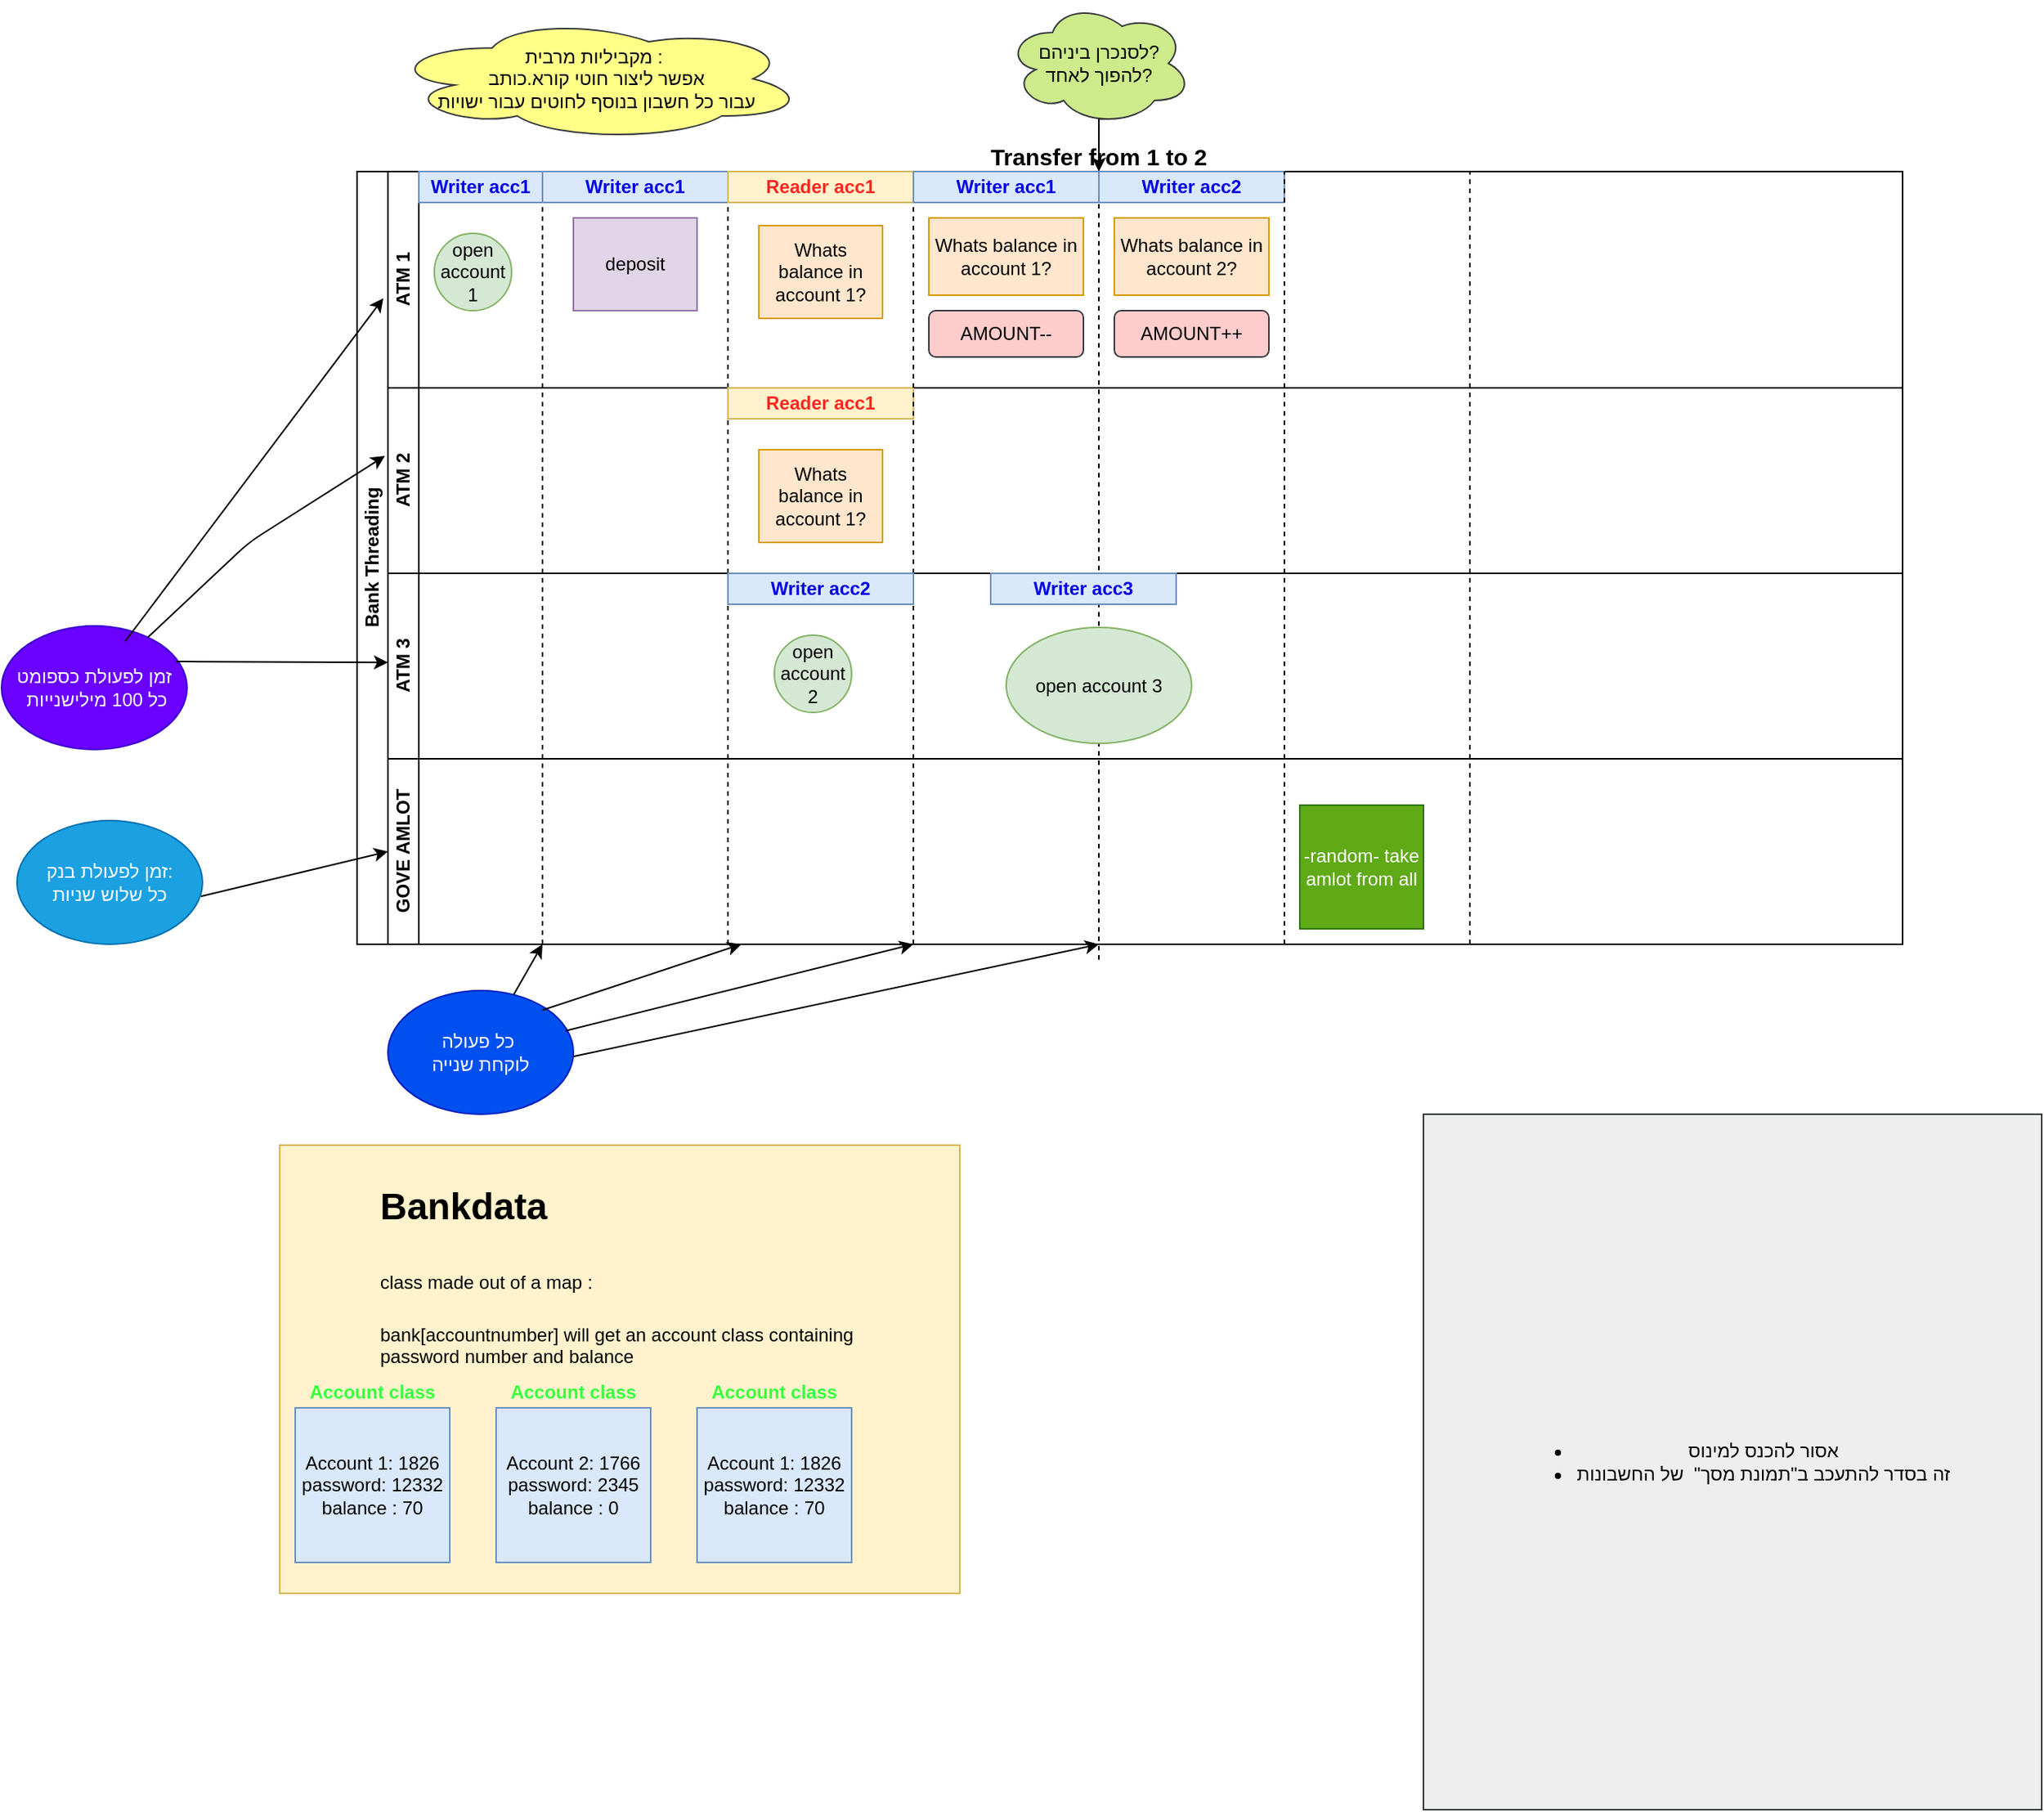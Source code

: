 <mxfile version="14.0.1" type="github">
  <diagram id="prtHgNgQTEPvFCAcTncT" name="Page-1">
    <mxGraphModel dx="2591" dy="801" grid="1" gridSize="10" guides="1" tooltips="1" connect="1" arrows="1" fold="1" page="1" pageScale="1" pageWidth="1169" pageHeight="827" math="0" shadow="0">
      <root>
        <mxCell id="0" />
        <mxCell id="1" parent="0" />
        <mxCell id="dNxyNK7c78bLwvsdeMH5-19" value="Bank Threading" style="swimlane;html=1;childLayout=stackLayout;resizeParent=1;resizeParentMax=0;horizontal=0;startSize=20;horizontalStack=0;" parent="1" vertex="1">
          <mxGeometry x="120" y="120" width="1000" height="500" as="geometry" />
        </mxCell>
        <mxCell id="dNxyNK7c78bLwvsdeMH5-20" value="ATM 1" style="swimlane;html=1;startSize=20;horizontal=0;" parent="dNxyNK7c78bLwvsdeMH5-19" vertex="1">
          <mxGeometry x="20" width="980" height="140" as="geometry" />
        </mxCell>
        <mxCell id="dNxyNK7c78bLwvsdeMH5-23" value="open account 1" style="ellipse;whiteSpace=wrap;html=1;fillColor=#d5e8d4;strokeColor=#82b366;" parent="dNxyNK7c78bLwvsdeMH5-20" vertex="1">
          <mxGeometry x="30" y="40" width="50" height="50" as="geometry" />
        </mxCell>
        <mxCell id="dNxyNK7c78bLwvsdeMH5-24" value="deposit" style="rounded=0;whiteSpace=wrap;html=1;fontFamily=Helvetica;fontSize=12;align=center;fillColor=#e1d5e7;strokeColor=#9673a6;" parent="dNxyNK7c78bLwvsdeMH5-20" vertex="1">
          <mxGeometry x="120" y="30" width="80" height="60" as="geometry" />
        </mxCell>
        <mxCell id="dNxyNK7c78bLwvsdeMH5-30" value="Whats balance in account 1?" style="rounded=0;whiteSpace=wrap;html=1;fontFamily=Helvetica;fontSize=12;align=center;fillColor=#ffe6cc;strokeColor=#d79b00;" parent="dNxyNK7c78bLwvsdeMH5-20" vertex="1">
          <mxGeometry x="240" y="35" width="80" height="60" as="geometry" />
        </mxCell>
        <mxCell id="QNpvPXWWwWXRk5l0XYyx-47" value="" style="endArrow=none;dashed=1;html=1;" edge="1" parent="dNxyNK7c78bLwvsdeMH5-20">
          <mxGeometry width="50" height="50" relative="1" as="geometry">
            <mxPoint x="100" y="500" as="sourcePoint" />
            <mxPoint x="100" as="targetPoint" />
          </mxGeometry>
        </mxCell>
        <mxCell id="QNpvPXWWwWXRk5l0XYyx-48" value="&lt;font color=&quot;#0000e3&quot;&gt;&lt;b&gt;Writer acc1&lt;/b&gt;&lt;/font&gt;" style="text;html=1;strokeColor=#6c8ebf;fillColor=#dae8fc;align=center;verticalAlign=middle;whiteSpace=wrap;rounded=0;" vertex="1" parent="dNxyNK7c78bLwvsdeMH5-20">
          <mxGeometry x="20" width="80" height="20" as="geometry" />
        </mxCell>
        <mxCell id="QNpvPXWWwWXRk5l0XYyx-54" value="&lt;font color=&quot;#0000e3&quot;&gt;&lt;b&gt;Writer acc1&lt;/b&gt;&lt;/font&gt;" style="text;html=1;strokeColor=#6c8ebf;fillColor=#dae8fc;align=center;verticalAlign=middle;whiteSpace=wrap;rounded=0;" vertex="1" parent="dNxyNK7c78bLwvsdeMH5-20">
          <mxGeometry x="100" width="120" height="20" as="geometry" />
        </mxCell>
        <mxCell id="QNpvPXWWwWXRk5l0XYyx-58" value="&lt;b&gt;&lt;font color=&quot;#ff261f&quot;&gt;Reader acc1&lt;/font&gt;&lt;/b&gt;" style="text;html=1;strokeColor=#d6b656;fillColor=#fff2cc;align=center;verticalAlign=middle;whiteSpace=wrap;rounded=0;" vertex="1" parent="dNxyNK7c78bLwvsdeMH5-20">
          <mxGeometry x="220" width="120" height="20" as="geometry" />
        </mxCell>
        <mxCell id="QNpvPXWWwWXRk5l0XYyx-62" value="" style="endArrow=none;dashed=1;html=1;" edge="1" parent="dNxyNK7c78bLwvsdeMH5-20">
          <mxGeometry width="50" height="50" relative="1" as="geometry">
            <mxPoint x="460" y="510" as="sourcePoint" />
            <mxPoint x="460" as="targetPoint" />
          </mxGeometry>
        </mxCell>
        <mxCell id="QNpvPXWWwWXRk5l0XYyx-63" value="&lt;font color=&quot;#0000e3&quot;&gt;&lt;b&gt;Writer acc1&lt;/b&gt;&lt;/font&gt;" style="text;html=1;strokeColor=#6c8ebf;fillColor=#dae8fc;align=center;verticalAlign=middle;whiteSpace=wrap;rounded=0;" vertex="1" parent="dNxyNK7c78bLwvsdeMH5-20">
          <mxGeometry x="340" width="120" height="20" as="geometry" />
        </mxCell>
        <mxCell id="QNpvPXWWwWXRk5l0XYyx-64" value="Whats balance in account 1?" style="rounded=0;whiteSpace=wrap;html=1;fontFamily=Helvetica;fontSize=12;align=center;fillColor=#ffe6cc;strokeColor=#d79b00;" vertex="1" parent="dNxyNK7c78bLwvsdeMH5-20">
          <mxGeometry x="350" y="30" width="100" height="50" as="geometry" />
        </mxCell>
        <mxCell id="QNpvPXWWwWXRk5l0XYyx-65" value="AMOUNT--" style="rounded=1;whiteSpace=wrap;html=1;fillColor=#ffcccc;strokeColor=#36393d;" vertex="1" parent="dNxyNK7c78bLwvsdeMH5-20">
          <mxGeometry x="350" y="90" width="100" height="30" as="geometry" />
        </mxCell>
        <mxCell id="QNpvPXWWwWXRk5l0XYyx-67" value="&lt;font color=&quot;#0000e3&quot;&gt;&lt;b&gt;Writer acc2&lt;/b&gt;&lt;/font&gt;" style="text;html=1;strokeColor=#6c8ebf;fillColor=#dae8fc;align=center;verticalAlign=middle;whiteSpace=wrap;rounded=0;" vertex="1" parent="dNxyNK7c78bLwvsdeMH5-20">
          <mxGeometry x="460" width="120" height="20" as="geometry" />
        </mxCell>
        <mxCell id="QNpvPXWWwWXRk5l0XYyx-68" value="Whats balance in account 2?" style="rounded=0;whiteSpace=wrap;html=1;fontFamily=Helvetica;fontSize=12;align=center;fillColor=#ffe6cc;strokeColor=#d79b00;" vertex="1" parent="dNxyNK7c78bLwvsdeMH5-20">
          <mxGeometry x="470" y="30" width="100" height="50" as="geometry" />
        </mxCell>
        <mxCell id="QNpvPXWWwWXRk5l0XYyx-94" value="AMOUNT++" style="rounded=1;whiteSpace=wrap;html=1;fillColor=#ffcccc;strokeColor=#36393d;" vertex="1" parent="dNxyNK7c78bLwvsdeMH5-20">
          <mxGeometry x="470" y="90" width="100" height="30" as="geometry" />
        </mxCell>
        <mxCell id="dNxyNK7c78bLwvsdeMH5-21" value="ATM 2" style="swimlane;html=1;startSize=20;horizontal=0;" parent="dNxyNK7c78bLwvsdeMH5-19" vertex="1">
          <mxGeometry x="20" y="140" width="980" height="120" as="geometry" />
        </mxCell>
        <mxCell id="QNpvPXWWwWXRk5l0XYyx-51" value="" style="endArrow=none;dashed=1;html=1;" edge="1" parent="dNxyNK7c78bLwvsdeMH5-21">
          <mxGeometry width="50" height="50" relative="1" as="geometry">
            <mxPoint x="220" y="360" as="sourcePoint" />
            <mxPoint x="220" y="-120" as="targetPoint" />
          </mxGeometry>
        </mxCell>
        <mxCell id="QNpvPXWWwWXRk5l0XYyx-55" value="Whats balance in account 1?" style="rounded=0;whiteSpace=wrap;html=1;fontFamily=Helvetica;fontSize=12;align=center;fillColor=#ffe6cc;strokeColor=#d79b00;" vertex="1" parent="dNxyNK7c78bLwvsdeMH5-21">
          <mxGeometry x="240" y="40" width="80" height="60" as="geometry" />
        </mxCell>
        <mxCell id="QNpvPXWWwWXRk5l0XYyx-59" value="&lt;b&gt;&lt;font color=&quot;#ff261f&quot;&gt;Reader acc1&lt;/font&gt;&lt;/b&gt;" style="text;html=1;strokeColor=#d6b656;fillColor=#fff2cc;align=center;verticalAlign=middle;whiteSpace=wrap;rounded=0;" vertex="1" parent="dNxyNK7c78bLwvsdeMH5-21">
          <mxGeometry x="220" width="120" height="20" as="geometry" />
        </mxCell>
        <mxCell id="QNpvPXWWwWXRk5l0XYyx-60" value="" style="endArrow=none;dashed=1;html=1;" edge="1" parent="dNxyNK7c78bLwvsdeMH5-21">
          <mxGeometry width="50" height="50" relative="1" as="geometry">
            <mxPoint x="340" y="360" as="sourcePoint" />
            <mxPoint x="340" y="-120" as="targetPoint" />
          </mxGeometry>
        </mxCell>
        <mxCell id="QNpvPXWWwWXRk5l0XYyx-66" value="" style="endArrow=none;dashed=1;html=1;" edge="1" parent="dNxyNK7c78bLwvsdeMH5-21">
          <mxGeometry width="50" height="50" relative="1" as="geometry">
            <mxPoint x="580" y="360" as="sourcePoint" />
            <mxPoint x="580" y="-140" as="targetPoint" />
          </mxGeometry>
        </mxCell>
        <mxCell id="QNpvPXWWwWXRk5l0XYyx-42" value="ATM 3" style="swimlane;html=1;startSize=20;horizontal=0;" vertex="1" parent="dNxyNK7c78bLwvsdeMH5-19">
          <mxGeometry x="20" y="260" width="980" height="120" as="geometry">
            <mxRectangle x="20" y="240" width="430" height="20" as="alternateBounds" />
          </mxGeometry>
        </mxCell>
        <mxCell id="QNpvPXWWwWXRk5l0XYyx-56" value="open account 2" style="ellipse;whiteSpace=wrap;html=1;fillColor=#d5e8d4;strokeColor=#82b366;" vertex="1" parent="QNpvPXWWwWXRk5l0XYyx-42">
          <mxGeometry x="250" y="40" width="50" height="50" as="geometry" />
        </mxCell>
        <mxCell id="QNpvPXWWwWXRk5l0XYyx-57" value="&lt;font color=&quot;#0000e3&quot;&gt;&lt;b&gt;Writer acc2&lt;/b&gt;&lt;/font&gt;" style="text;html=1;strokeColor=#6c8ebf;fillColor=#dae8fc;align=center;verticalAlign=middle;whiteSpace=wrap;rounded=0;" vertex="1" parent="QNpvPXWWwWXRk5l0XYyx-42">
          <mxGeometry x="220" width="120" height="20" as="geometry" />
        </mxCell>
        <mxCell id="QNpvPXWWwWXRk5l0XYyx-99" value="" style="endArrow=none;dashed=1;html=1;" edge="1" parent="QNpvPXWWwWXRk5l0XYyx-42">
          <mxGeometry width="50" height="50" relative="1" as="geometry">
            <mxPoint x="700" y="240" as="sourcePoint" />
            <mxPoint x="700" y="-260" as="targetPoint" />
          </mxGeometry>
        </mxCell>
        <mxCell id="QNpvPXWWwWXRk5l0XYyx-116" value="open account 3" style="ellipse;whiteSpace=wrap;html=1;fillColor=#d5e8d4;strokeColor=#82b366;" vertex="1" parent="QNpvPXWWwWXRk5l0XYyx-42">
          <mxGeometry x="400" y="35" width="120" height="75" as="geometry" />
        </mxCell>
        <mxCell id="QNpvPXWWwWXRk5l0XYyx-118" value="&lt;font color=&quot;#0000e3&quot;&gt;&lt;b&gt;Writer acc3&lt;/b&gt;&lt;/font&gt;" style="text;html=1;strokeColor=#6c8ebf;fillColor=#dae8fc;align=center;verticalAlign=middle;whiteSpace=wrap;rounded=0;" vertex="1" parent="QNpvPXWWwWXRk5l0XYyx-42">
          <mxGeometry x="390" width="120" height="20" as="geometry" />
        </mxCell>
        <mxCell id="dNxyNK7c78bLwvsdeMH5-22" value="GOVE AMLOT" style="swimlane;html=1;startSize=20;horizontal=0;" parent="dNxyNK7c78bLwvsdeMH5-19" vertex="1">
          <mxGeometry x="20" y="380" width="980" height="120" as="geometry">
            <mxRectangle x="20" y="240" width="430" height="20" as="alternateBounds" />
          </mxGeometry>
        </mxCell>
        <mxCell id="QNpvPXWWwWXRk5l0XYyx-101" value="-random- take amlot from all" style="whiteSpace=wrap;html=1;aspect=fixed;fillColor=#60a917;strokeColor=#2D7600;fontColor=#ffffff;" vertex="1" parent="dNxyNK7c78bLwvsdeMH5-22">
          <mxGeometry x="590" y="30" width="80" height="80" as="geometry" />
        </mxCell>
        <mxCell id="QNpvPXWWwWXRk5l0XYyx-22" value="" style="rounded=0;whiteSpace=wrap;html=1;fillColor=#fff2cc;strokeColor=#d6b656;" vertex="1" parent="1">
          <mxGeometry x="70" y="750" width="440" height="290" as="geometry" />
        </mxCell>
        <mxCell id="QNpvPXWWwWXRk5l0XYyx-24" value="&lt;h1&gt;&lt;span&gt;Bankdata&lt;/span&gt;&lt;/h1&gt;&lt;h1&gt;&lt;span style=&quot;font-size: 12px ; font-weight: 400&quot;&gt;class made out of a map :&lt;/span&gt;&lt;/h1&gt;&lt;div&gt;&lt;span style=&quot;font-size: 12px ; font-weight: 400&quot;&gt;bank[accountnumber] will get an account class containing password number and balance&amp;nbsp;&lt;/span&gt;&lt;/div&gt;" style="text;html=1;strokeColor=none;fillColor=none;spacing=5;spacingTop=-20;whiteSpace=wrap;overflow=hidden;rounded=0;" vertex="1" parent="1">
          <mxGeometry x="130" y="770" width="330" height="130" as="geometry" />
        </mxCell>
        <mxCell id="QNpvPXWWwWXRk5l0XYyx-26" value="Account 1: 1826&lt;br&gt;password: 12332&lt;br&gt;balance : 70" style="whiteSpace=wrap;html=1;aspect=fixed;fillColor=#dae8fc;strokeColor=#6c8ebf;" vertex="1" parent="1">
          <mxGeometry x="80" y="920" width="100" height="100" as="geometry" />
        </mxCell>
        <mxCell id="QNpvPXWWwWXRk5l0XYyx-29" value="Account 2: 1766&lt;br&gt;password: 2345&lt;br&gt;balance : 0" style="whiteSpace=wrap;html=1;aspect=fixed;fillColor=#dae8fc;strokeColor=#6c8ebf;" vertex="1" parent="1">
          <mxGeometry x="210" y="920" width="100" height="100" as="geometry" />
        </mxCell>
        <mxCell id="QNpvPXWWwWXRk5l0XYyx-30" value="Account 1: 1826&lt;br&gt;password: 12332&lt;br&gt;balance : 70" style="whiteSpace=wrap;html=1;aspect=fixed;fillColor=#dae8fc;strokeColor=#6c8ebf;" vertex="1" parent="1">
          <mxGeometry x="340" y="920" width="100" height="100" as="geometry" />
        </mxCell>
        <mxCell id="QNpvPXWWwWXRk5l0XYyx-31" value="&lt;b&gt;&lt;font color=&quot;#38ff3f&quot;&gt;Account class&lt;/font&gt;&lt;/b&gt;" style="text;html=1;strokeColor=none;fillColor=none;align=center;verticalAlign=middle;whiteSpace=wrap;rounded=0;" vertex="1" parent="1">
          <mxGeometry x="80" y="900" width="100" height="20" as="geometry" />
        </mxCell>
        <mxCell id="QNpvPXWWwWXRk5l0XYyx-32" value="&lt;b&gt;&lt;font color=&quot;#38ff3f&quot;&gt;Account class&lt;/font&gt;&lt;/b&gt;" style="text;html=1;strokeColor=none;fillColor=none;align=center;verticalAlign=middle;whiteSpace=wrap;rounded=0;" vertex="1" parent="1">
          <mxGeometry x="210" y="900" width="100" height="20" as="geometry" />
        </mxCell>
        <mxCell id="QNpvPXWWwWXRk5l0XYyx-33" value="&lt;b&gt;&lt;font color=&quot;#38ff3f&quot;&gt;Account class&lt;/font&gt;&lt;/b&gt;" style="text;html=1;strokeColor=none;fillColor=none;align=center;verticalAlign=middle;whiteSpace=wrap;rounded=0;" vertex="1" parent="1">
          <mxGeometry x="340" y="900" width="100" height="20" as="geometry" />
        </mxCell>
        <mxCell id="QNpvPXWWwWXRk5l0XYyx-61" value="&lt;font style=&quot;font-size: 15px&quot;&gt;&lt;b&gt;Transfer from 1 to 2&lt;/b&gt;&lt;/font&gt;" style="text;html=1;strokeColor=none;fillColor=none;align=center;verticalAlign=middle;whiteSpace=wrap;rounded=0;" vertex="1" parent="1">
          <mxGeometry x="480" y="100" width="240" height="20" as="geometry" />
        </mxCell>
        <mxCell id="QNpvPXWWwWXRk5l0XYyx-97" style="edgeStyle=orthogonalEdgeStyle;rounded=0;orthogonalLoop=1;jettySize=auto;html=1;exitX=0.55;exitY=0.95;exitDx=0;exitDy=0;exitPerimeter=0;entryX=0;entryY=0;entryDx=0;entryDy=0;" edge="1" parent="1" source="QNpvPXWWwWXRk5l0XYyx-95" target="QNpvPXWWwWXRk5l0XYyx-67">
          <mxGeometry relative="1" as="geometry">
            <mxPoint x="720" y="130" as="targetPoint" />
          </mxGeometry>
        </mxCell>
        <mxCell id="QNpvPXWWwWXRk5l0XYyx-95" value="לסנכרן ביניהם?&lt;br&gt;להפוך לאחד?" style="ellipse;shape=cloud;whiteSpace=wrap;html=1;fillColor=#cdeb8b;strokeColor=#36393d;" vertex="1" parent="1">
          <mxGeometry x="540" y="10" width="120" height="80" as="geometry" />
        </mxCell>
        <mxCell id="QNpvPXWWwWXRk5l0XYyx-98" value="&lt;ul&gt;&lt;li&gt;אסור להכנס למינוס&lt;/li&gt;&lt;li&gt;זה בסדר להתעכב ב&quot;תמונת מסך&quot;&amp;nbsp; של החשבונות&lt;/li&gt;&lt;/ul&gt;" style="rounded=0;whiteSpace=wrap;html=1;fillColor=#eeeeee;strokeColor=#36393d;" vertex="1" parent="1">
          <mxGeometry x="810" y="730" width="400" height="450" as="geometry" />
        </mxCell>
        <mxCell id="QNpvPXWWwWXRk5l0XYyx-102" value="מקביליות מרבית :&amp;nbsp;&lt;br&gt;אפשר ליצור חוטי קורא.כותב &lt;br&gt;עבור כל חשבון בנוסף לחוטים עבור ישויות" style="ellipse;shape=cloud;whiteSpace=wrap;html=1;fillColor=#ffff88;strokeColor=#36393d;" vertex="1" parent="1">
          <mxGeometry x="140" y="20" width="270" height="80" as="geometry" />
        </mxCell>
        <mxCell id="QNpvPXWWwWXRk5l0XYyx-103" value="כל פעולה&amp;nbsp;&lt;br&gt;לוקחת שנייה" style="ellipse;whiteSpace=wrap;html=1;fillColor=#0050ef;strokeColor=#001DBC;fontColor=#ffffff;" vertex="1" parent="1">
          <mxGeometry x="140" y="650" width="120" height="80" as="geometry" />
        </mxCell>
        <mxCell id="QNpvPXWWwWXRk5l0XYyx-104" value="" style="endArrow=classic;html=1;" edge="1" parent="1" source="QNpvPXWWwWXRk5l0XYyx-103">
          <mxGeometry width="50" height="50" relative="1" as="geometry">
            <mxPoint x="560" y="640" as="sourcePoint" />
            <mxPoint x="240" y="620" as="targetPoint" />
          </mxGeometry>
        </mxCell>
        <mxCell id="QNpvPXWWwWXRk5l0XYyx-105" value="" style="endArrow=classic;html=1;" edge="1" parent="1">
          <mxGeometry width="50" height="50" relative="1" as="geometry">
            <mxPoint x="240.0" y="662.62" as="sourcePoint" />
            <mxPoint x="368.64" y="620" as="targetPoint" />
          </mxGeometry>
        </mxCell>
        <mxCell id="QNpvPXWWwWXRk5l0XYyx-106" value="" style="endArrow=classic;html=1;exitX=0.958;exitY=0.325;exitDx=0;exitDy=0;exitPerimeter=0;" edge="1" parent="1" source="QNpvPXWWwWXRk5l0XYyx-103">
          <mxGeometry width="50" height="50" relative="1" as="geometry">
            <mxPoint x="241.36" y="672.62" as="sourcePoint" />
            <mxPoint x="480" y="620" as="targetPoint" />
          </mxGeometry>
        </mxCell>
        <mxCell id="QNpvPXWWwWXRk5l0XYyx-107" value="" style="endArrow=classic;html=1;" edge="1" parent="1">
          <mxGeometry width="50" height="50" relative="1" as="geometry">
            <mxPoint x="260.0" y="692.62" as="sourcePoint" />
            <mxPoint x="600" y="620" as="targetPoint" />
          </mxGeometry>
        </mxCell>
        <mxCell id="QNpvPXWWwWXRk5l0XYyx-108" value="זמן לפעולת כספומט&lt;br&gt;&amp;nbsp;כל 100 מילישנייות" style="ellipse;whiteSpace=wrap;html=1;fillColor=#6a00ff;strokeColor=#3700CC;fontColor=#ffffff;" vertex="1" parent="1">
          <mxGeometry x="-110" y="414" width="120" height="80" as="geometry" />
        </mxCell>
        <mxCell id="QNpvPXWWwWXRk5l0XYyx-109" value="" style="endArrow=classic;html=1;entryX=-0.002;entryY=0.367;entryDx=0;entryDy=0;entryPerimeter=0;" edge="1" parent="1" source="QNpvPXWWwWXRk5l0XYyx-108" target="dNxyNK7c78bLwvsdeMH5-21">
          <mxGeometry width="50" height="50" relative="1" as="geometry">
            <mxPoint x="-40" y="414" as="sourcePoint" />
            <mxPoint x="10" y="364" as="targetPoint" />
            <Array as="points">
              <mxPoint x="50" y="360" />
            </Array>
          </mxGeometry>
        </mxCell>
        <mxCell id="QNpvPXWWwWXRk5l0XYyx-110" value="" style="endArrow=classic;html=1;exitX=0.942;exitY=0.288;exitDx=0;exitDy=0;exitPerimeter=0;" edge="1" parent="1" source="QNpvPXWWwWXRk5l0XYyx-108" target="QNpvPXWWwWXRk5l0XYyx-42">
          <mxGeometry width="50" height="50" relative="1" as="geometry">
            <mxPoint x="-40" y="531" as="sourcePoint" />
            <mxPoint x="140.0" y="377" as="targetPoint" />
          </mxGeometry>
        </mxCell>
        <mxCell id="QNpvPXWWwWXRk5l0XYyx-114" value="זמן לפעולת בנק:&lt;br&gt;כל שלוש שניות" style="ellipse;whiteSpace=wrap;html=1;fillColor=#1ba1e2;strokeColor=#006EAF;fontColor=#ffffff;" vertex="1" parent="1">
          <mxGeometry x="-100" y="540" width="120" height="80" as="geometry" />
        </mxCell>
        <mxCell id="QNpvPXWWwWXRk5l0XYyx-115" value="" style="endArrow=classic;html=1;exitX=0.992;exitY=0.613;exitDx=0;exitDy=0;exitPerimeter=0;entryX=0;entryY=0.5;entryDx=0;entryDy=0;" edge="1" parent="1" source="QNpvPXWWwWXRk5l0XYyx-114" target="dNxyNK7c78bLwvsdeMH5-22">
          <mxGeometry width="50" height="50" relative="1" as="geometry">
            <mxPoint x="560" y="580" as="sourcePoint" />
            <mxPoint x="610" y="530" as="targetPoint" />
          </mxGeometry>
        </mxCell>
        <mxCell id="QNpvPXWWwWXRk5l0XYyx-119" value="" style="endArrow=classic;html=1;entryX=0.017;entryY=0.164;entryDx=0;entryDy=0;entryPerimeter=0;" edge="1" parent="1" target="dNxyNK7c78bLwvsdeMH5-19">
          <mxGeometry width="50" height="50" relative="1" as="geometry">
            <mxPoint x="-30" y="424" as="sourcePoint" />
            <mxPoint x="148.04" y="314.04" as="targetPoint" />
          </mxGeometry>
        </mxCell>
      </root>
    </mxGraphModel>
  </diagram>
</mxfile>
